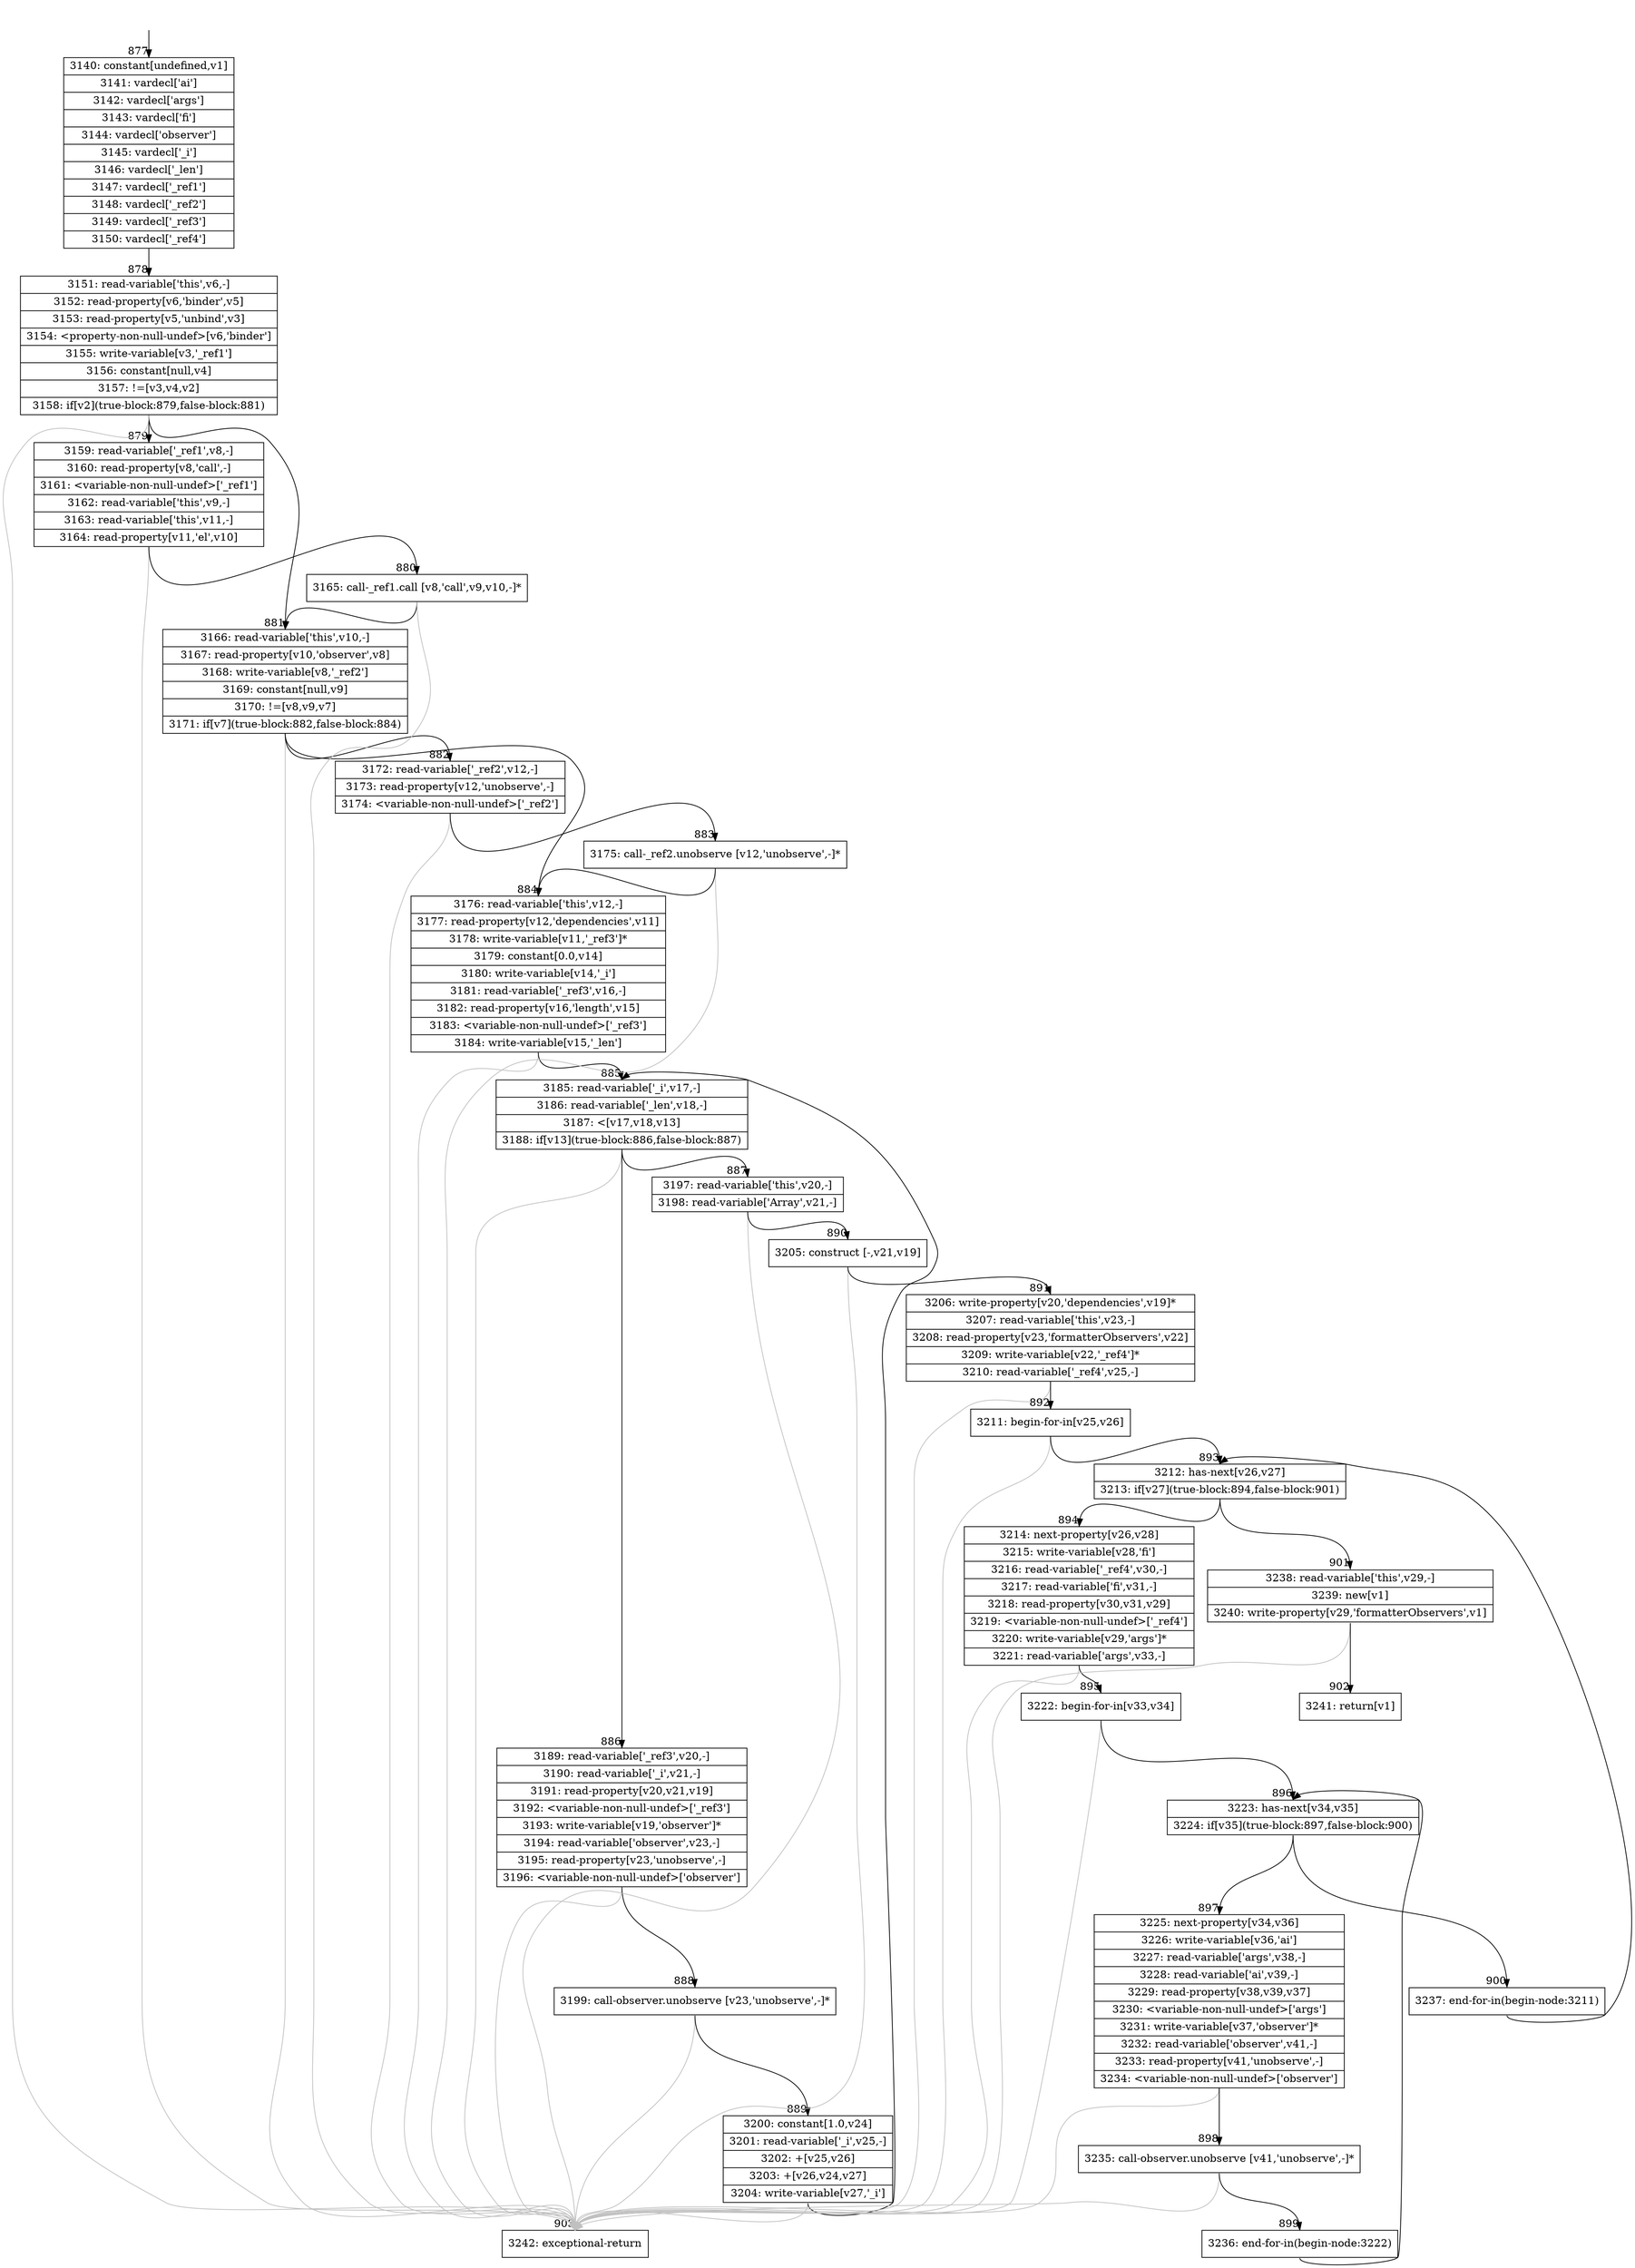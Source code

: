 digraph {
rankdir="TD"
BB_entry61[shape=none,label=""];
BB_entry61 -> BB877 [tailport=s, headport=n, headlabel="    877"]
BB877 [shape=record label="{3140: constant[undefined,v1]|3141: vardecl['ai']|3142: vardecl['args']|3143: vardecl['fi']|3144: vardecl['observer']|3145: vardecl['_i']|3146: vardecl['_len']|3147: vardecl['_ref1']|3148: vardecl['_ref2']|3149: vardecl['_ref3']|3150: vardecl['_ref4']}" ] 
BB877 -> BB878 [tailport=s, headport=n, headlabel="      878"]
BB878 [shape=record label="{3151: read-variable['this',v6,-]|3152: read-property[v6,'binder',v5]|3153: read-property[v5,'unbind',v3]|3154: \<property-non-null-undef\>[v6,'binder']|3155: write-variable[v3,'_ref1']|3156: constant[null,v4]|3157: !=[v3,v4,v2]|3158: if[v2](true-block:879,false-block:881)}" ] 
BB878 -> BB879 [tailport=s, headport=n, headlabel="      879"]
BB878 -> BB881 [tailport=s, headport=n, headlabel="      881"]
BB878 -> BB903 [tailport=s, headport=n, color=gray, headlabel="      903"]
BB879 [shape=record label="{3159: read-variable['_ref1',v8,-]|3160: read-property[v8,'call',-]|3161: \<variable-non-null-undef\>['_ref1']|3162: read-variable['this',v9,-]|3163: read-variable['this',v11,-]|3164: read-property[v11,'el',v10]}" ] 
BB879 -> BB880 [tailport=s, headport=n, headlabel="      880"]
BB879 -> BB903 [tailport=s, headport=n, color=gray]
BB880 [shape=record label="{3165: call-_ref1.call [v8,'call',v9,v10,-]*}" ] 
BB880 -> BB881 [tailport=s, headport=n]
BB880 -> BB903 [tailport=s, headport=n, color=gray]
BB881 [shape=record label="{3166: read-variable['this',v10,-]|3167: read-property[v10,'observer',v8]|3168: write-variable[v8,'_ref2']|3169: constant[null,v9]|3170: !=[v8,v9,v7]|3171: if[v7](true-block:882,false-block:884)}" ] 
BB881 -> BB882 [tailport=s, headport=n, headlabel="      882"]
BB881 -> BB884 [tailport=s, headport=n, headlabel="      884"]
BB881 -> BB903 [tailport=s, headport=n, color=gray]
BB882 [shape=record label="{3172: read-variable['_ref2',v12,-]|3173: read-property[v12,'unobserve',-]|3174: \<variable-non-null-undef\>['_ref2']}" ] 
BB882 -> BB883 [tailport=s, headport=n, headlabel="      883"]
BB882 -> BB903 [tailport=s, headport=n, color=gray]
BB883 [shape=record label="{3175: call-_ref2.unobserve [v12,'unobserve',-]*}" ] 
BB883 -> BB884 [tailport=s, headport=n]
BB883 -> BB903 [tailport=s, headport=n, color=gray]
BB884 [shape=record label="{3176: read-variable['this',v12,-]|3177: read-property[v12,'dependencies',v11]|3178: write-variable[v11,'_ref3']*|3179: constant[0.0,v14]|3180: write-variable[v14,'_i']|3181: read-variable['_ref3',v16,-]|3182: read-property[v16,'length',v15]|3183: \<variable-non-null-undef\>['_ref3']|3184: write-variable[v15,'_len']}" ] 
BB884 -> BB885 [tailport=s, headport=n, headlabel="      885"]
BB884 -> BB903 [tailport=s, headport=n, color=gray]
BB885 [shape=record label="{3185: read-variable['_i',v17,-]|3186: read-variable['_len',v18,-]|3187: \<[v17,v18,v13]|3188: if[v13](true-block:886,false-block:887)}" ] 
BB885 -> BB886 [tailport=s, headport=n, headlabel="      886"]
BB885 -> BB887 [tailport=s, headport=n, headlabel="      887"]
BB885 -> BB903 [tailport=s, headport=n, color=gray]
BB886 [shape=record label="{3189: read-variable['_ref3',v20,-]|3190: read-variable['_i',v21,-]|3191: read-property[v20,v21,v19]|3192: \<variable-non-null-undef\>['_ref3']|3193: write-variable[v19,'observer']*|3194: read-variable['observer',v23,-]|3195: read-property[v23,'unobserve',-]|3196: \<variable-non-null-undef\>['observer']}" ] 
BB886 -> BB888 [tailport=s, headport=n, headlabel="      888"]
BB886 -> BB903 [tailport=s, headport=n, color=gray]
BB887 [shape=record label="{3197: read-variable['this',v20,-]|3198: read-variable['Array',v21,-]}" ] 
BB887 -> BB890 [tailport=s, headport=n, headlabel="      890"]
BB887 -> BB903 [tailport=s, headport=n, color=gray]
BB888 [shape=record label="{3199: call-observer.unobserve [v23,'unobserve',-]*}" ] 
BB888 -> BB889 [tailport=s, headport=n, headlabel="      889"]
BB888 -> BB903 [tailport=s, headport=n, color=gray]
BB889 [shape=record label="{3200: constant[1.0,v24]|3201: read-variable['_i',v25,-]|3202: +[v25,v26]|3203: +[v26,v24,v27]|3204: write-variable[v27,'_i']}" ] 
BB889 -> BB885 [tailport=s, headport=n]
BB889 -> BB903 [tailport=s, headport=n, color=gray]
BB890 [shape=record label="{3205: construct [-,v21,v19]}" ] 
BB890 -> BB891 [tailport=s, headport=n, headlabel="      891"]
BB890 -> BB903 [tailport=s, headport=n, color=gray]
BB891 [shape=record label="{3206: write-property[v20,'dependencies',v19]*|3207: read-variable['this',v23,-]|3208: read-property[v23,'formatterObservers',v22]|3209: write-variable[v22,'_ref4']*|3210: read-variable['_ref4',v25,-]}" ] 
BB891 -> BB892 [tailport=s, headport=n, headlabel="      892"]
BB891 -> BB903 [tailport=s, headport=n, color=gray]
BB892 [shape=record label="{3211: begin-for-in[v25,v26]}" ] 
BB892 -> BB893 [tailport=s, headport=n, headlabel="      893"]
BB892 -> BB903 [tailport=s, headport=n, color=gray]
BB893 [shape=record label="{3212: has-next[v26,v27]|3213: if[v27](true-block:894,false-block:901)}" ] 
BB893 -> BB894 [tailport=s, headport=n, headlabel="      894"]
BB893 -> BB901 [tailport=s, headport=n, headlabel="      901"]
BB894 [shape=record label="{3214: next-property[v26,v28]|3215: write-variable[v28,'fi']|3216: read-variable['_ref4',v30,-]|3217: read-variable['fi',v31,-]|3218: read-property[v30,v31,v29]|3219: \<variable-non-null-undef\>['_ref4']|3220: write-variable[v29,'args']*|3221: read-variable['args',v33,-]}" ] 
BB894 -> BB895 [tailport=s, headport=n, headlabel="      895"]
BB894 -> BB903 [tailport=s, headport=n, color=gray]
BB895 [shape=record label="{3222: begin-for-in[v33,v34]}" ] 
BB895 -> BB896 [tailport=s, headport=n, headlabel="      896"]
BB895 -> BB903 [tailport=s, headport=n, color=gray]
BB896 [shape=record label="{3223: has-next[v34,v35]|3224: if[v35](true-block:897,false-block:900)}" ] 
BB896 -> BB897 [tailport=s, headport=n, headlabel="      897"]
BB896 -> BB900 [tailport=s, headport=n, headlabel="      900"]
BB897 [shape=record label="{3225: next-property[v34,v36]|3226: write-variable[v36,'ai']|3227: read-variable['args',v38,-]|3228: read-variable['ai',v39,-]|3229: read-property[v38,v39,v37]|3230: \<variable-non-null-undef\>['args']|3231: write-variable[v37,'observer']*|3232: read-variable['observer',v41,-]|3233: read-property[v41,'unobserve',-]|3234: \<variable-non-null-undef\>['observer']}" ] 
BB897 -> BB898 [tailport=s, headport=n, headlabel="      898"]
BB897 -> BB903 [tailport=s, headport=n, color=gray]
BB898 [shape=record label="{3235: call-observer.unobserve [v41,'unobserve',-]*}" ] 
BB898 -> BB899 [tailport=s, headport=n, headlabel="      899"]
BB898 -> BB903 [tailport=s, headport=n, color=gray]
BB899 [shape=record label="{3236: end-for-in(begin-node:3222)}" ] 
BB899 -> BB896 [tailport=s, headport=n]
BB900 [shape=record label="{3237: end-for-in(begin-node:3211)}" ] 
BB900 -> BB893 [tailport=s, headport=n]
BB901 [shape=record label="{3238: read-variable['this',v29,-]|3239: new[v1]|3240: write-property[v29,'formatterObservers',v1]}" ] 
BB901 -> BB902 [tailport=s, headport=n, headlabel="      902"]
BB901 -> BB903 [tailport=s, headport=n, color=gray]
BB902 [shape=record label="{3241: return[v1]}" ] 
BB903 [shape=record label="{3242: exceptional-return}" ] 
//#$~ 725
}
